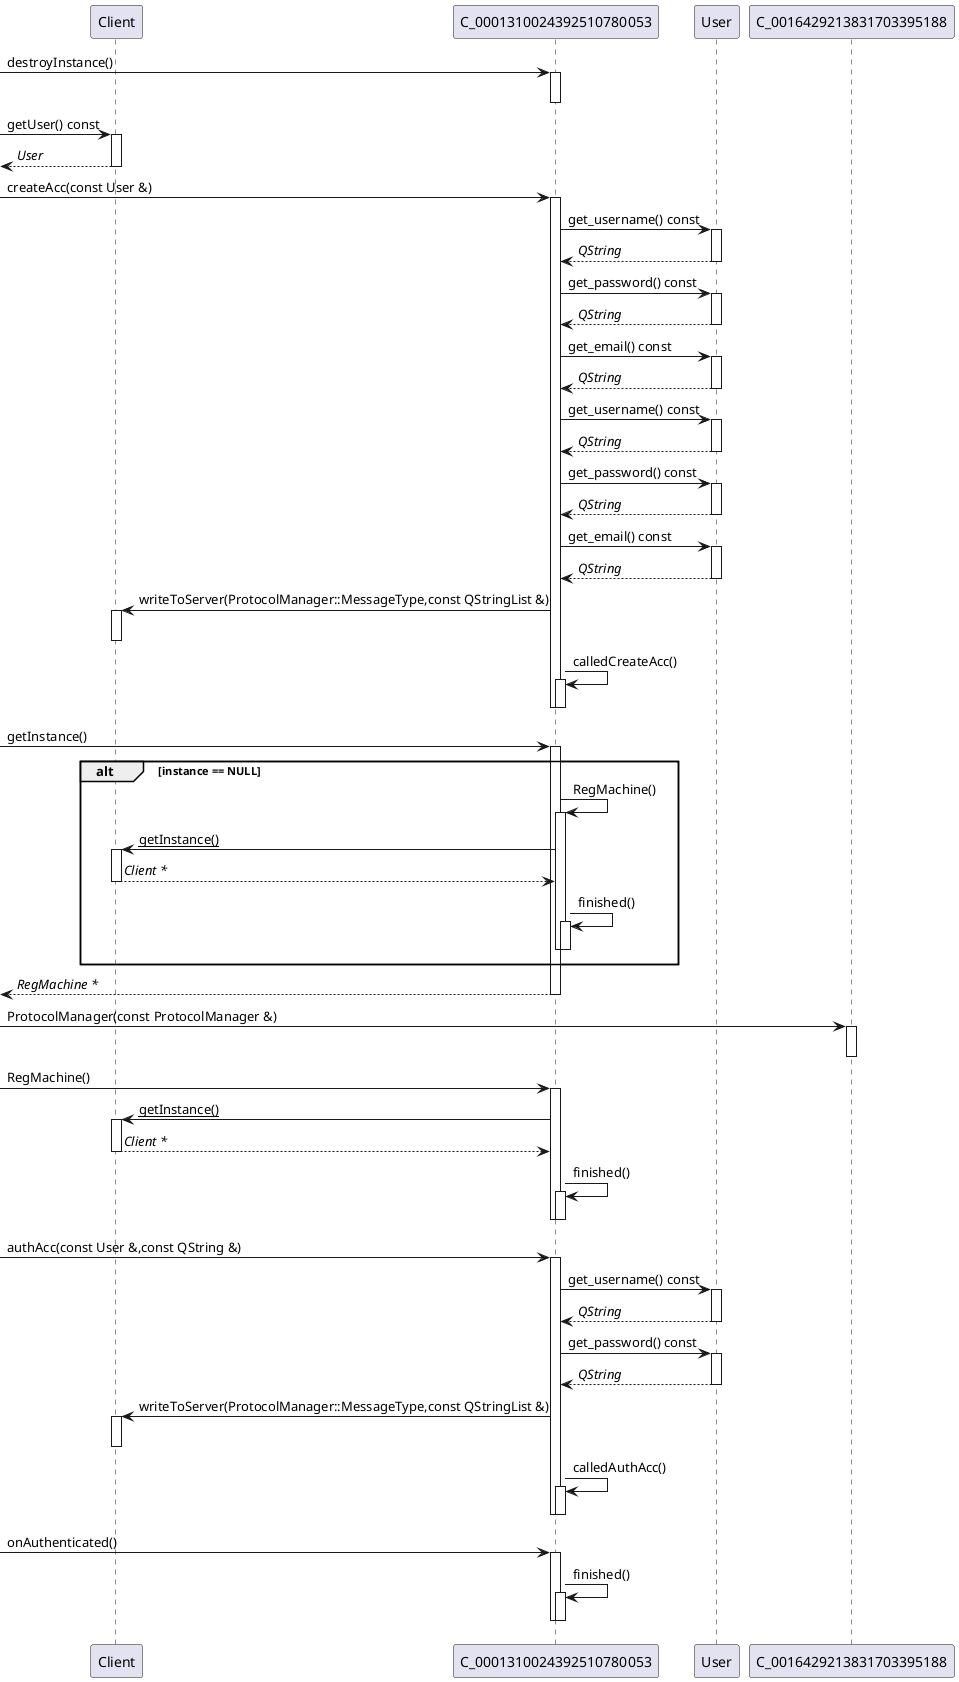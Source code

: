 @startuml
[-> C_0001310024392510780053 : destroyInstance()
activate C_0001310024392510780053
deactivate C_0001310024392510780053
participant "Client" as C_0009036792685107474111
[-> C_0009036792685107474111 : getUser() const
activate C_0009036792685107474111
[<-- C_0009036792685107474111 : //User//
deactivate C_0009036792685107474111
participant "RegMachine" as C_0001310024392510780053
[-> C_0001310024392510780053 : createAcc(const User &)
activate C_0001310024392510780053
participant "User" as C_0013909460443608576024
C_0001310024392510780053 -> C_0013909460443608576024 : get_username() const
activate C_0013909460443608576024
C_0013909460443608576024 --> C_0001310024392510780053 : //QString//
deactivate C_0013909460443608576024
C_0001310024392510780053 -> C_0013909460443608576024 : get_password() const
activate C_0013909460443608576024
C_0013909460443608576024 --> C_0001310024392510780053 : //QString//
deactivate C_0013909460443608576024
C_0001310024392510780053 -> C_0013909460443608576024 : get_email() const
activate C_0013909460443608576024
C_0013909460443608576024 --> C_0001310024392510780053 : //QString//
deactivate C_0013909460443608576024
C_0001310024392510780053 -> C_0013909460443608576024 : get_username() const
activate C_0013909460443608576024
C_0013909460443608576024 --> C_0001310024392510780053 : //QString//
deactivate C_0013909460443608576024
C_0001310024392510780053 -> C_0013909460443608576024 : get_password() const
activate C_0013909460443608576024
C_0013909460443608576024 --> C_0001310024392510780053 : //QString//
deactivate C_0013909460443608576024
C_0001310024392510780053 -> C_0013909460443608576024 : get_email() const
activate C_0013909460443608576024
C_0013909460443608576024 --> C_0001310024392510780053 : //QString//
deactivate C_0013909460443608576024
C_0001310024392510780053 -> C_0009036792685107474111 : writeToServer(ProtocolManager::MessageType,const QStringList &)
activate C_0009036792685107474111
deactivate C_0009036792685107474111
C_0001310024392510780053 -> C_0001310024392510780053 : calledCreateAcc()
activate C_0001310024392510780053
deactivate C_0001310024392510780053
deactivate C_0001310024392510780053
[-> C_0001310024392510780053 : getInstance()
activate C_0001310024392510780053
alt instance == NULL
C_0001310024392510780053 -> C_0001310024392510780053 : RegMachine()
activate C_0001310024392510780053
C_0001310024392510780053 -> C_0009036792685107474111 : __getInstance()__
activate C_0009036792685107474111
C_0009036792685107474111 --> C_0001310024392510780053 : //Client *//
deactivate C_0009036792685107474111
C_0001310024392510780053 -> C_0001310024392510780053 : finished()
activate C_0001310024392510780053
deactivate C_0001310024392510780053
deactivate C_0001310024392510780053
end
[<-- C_0001310024392510780053 : //RegMachine *//
deactivate C_0001310024392510780053
[-> C_0016429213831703395188 : ProtocolManager(const ProtocolManager &)
activate C_0016429213831703395188
deactivate C_0016429213831703395188
[-> C_0001310024392510780053 : RegMachine()
activate C_0001310024392510780053
C_0001310024392510780053 -> C_0009036792685107474111 : __getInstance()__
activate C_0009036792685107474111
C_0009036792685107474111 --> C_0001310024392510780053 : //Client *//
deactivate C_0009036792685107474111
C_0001310024392510780053 -> C_0001310024392510780053 : finished()
activate C_0001310024392510780053
deactivate C_0001310024392510780053
deactivate C_0001310024392510780053
[-> C_0001310024392510780053 : authAcc(const User &,const QString &)
activate C_0001310024392510780053
C_0001310024392510780053 -> C_0013909460443608576024 : get_username() const
activate C_0013909460443608576024
C_0013909460443608576024 --> C_0001310024392510780053 : //QString//
deactivate C_0013909460443608576024
C_0001310024392510780053 -> C_0013909460443608576024 : get_password() const
activate C_0013909460443608576024
C_0013909460443608576024 --> C_0001310024392510780053 : //QString//
deactivate C_0013909460443608576024
C_0001310024392510780053 -> C_0009036792685107474111 : writeToServer(ProtocolManager::MessageType,const QStringList &)
activate C_0009036792685107474111
deactivate C_0009036792685107474111
C_0001310024392510780053 -> C_0001310024392510780053 : calledAuthAcc()
activate C_0001310024392510780053
deactivate C_0001310024392510780053
deactivate C_0001310024392510780053
[-> C_0001310024392510780053 : onAuthenticated()
activate C_0001310024392510780053
C_0001310024392510780053 -> C_0001310024392510780053 : finished()
activate C_0001310024392510780053
deactivate C_0001310024392510780053
deactivate C_0001310024392510780053

'Generated with clang-uml, version 0.6.0
'LLVM version clang version 18.1.8 (Fedora 18.1.8-1.fc40)
@enduml
